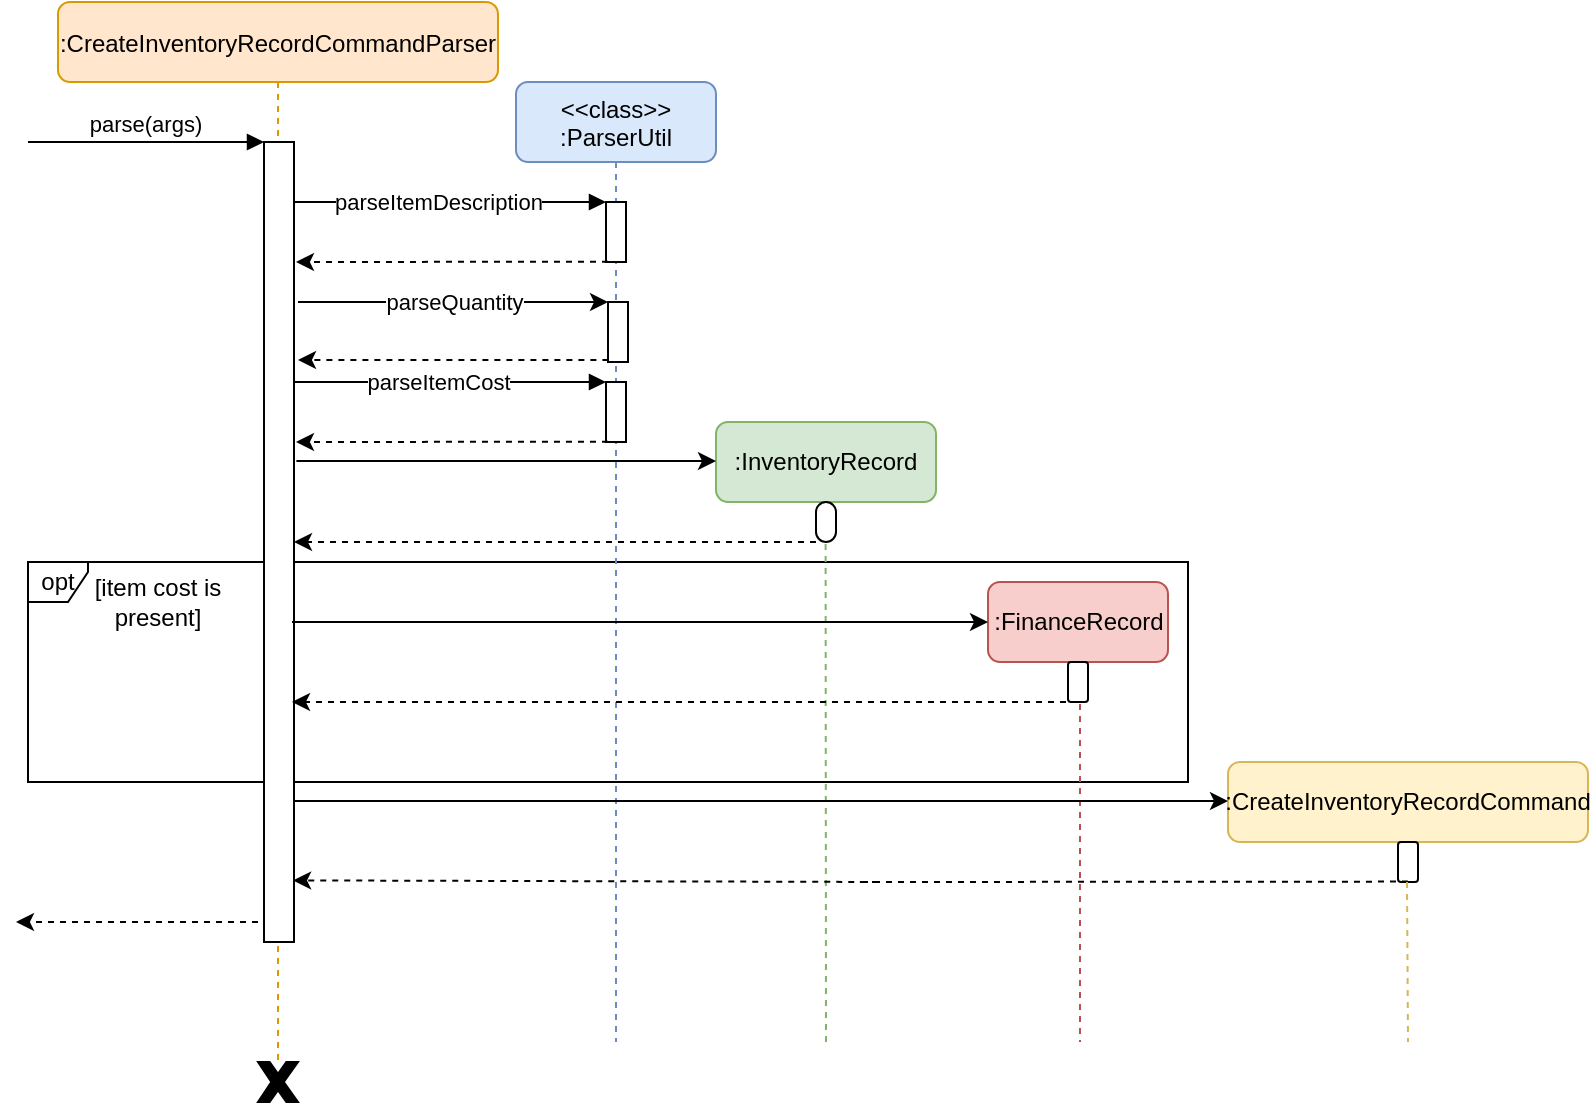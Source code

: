 <mxfile version="13.9.2" type="google"><diagram id="sITt4vUkDLUXsDoE0dCy" name="Page-1"><mxGraphModel dx="1248" dy="677" grid="1" gridSize="10" guides="1" tooltips="1" connect="1" arrows="1" fold="1" page="1" pageScale="1" pageWidth="827" pageHeight="1169" math="0" shadow="0"><root><mxCell id="0"/><mxCell id="1" parent="0"/><mxCell id="GgadTJmhkQhxD4hZTqb6-1" value="opt" style="shape=umlFrame;whiteSpace=wrap;html=1;rounded=1;strokeColor=#000000;gradientColor=none;width=30;height=20;" parent="1" vertex="1"><mxGeometry x="140" y="370" width="580" height="110" as="geometry"/></mxCell><mxCell id="GgadTJmhkQhxD4hZTqb6-2" value=":CreateInventoryRecordCommandParser" style="shape=umlLifeline;perimeter=lifelinePerimeter;container=1;collapsible=0;recursiveResize=0;rounded=1;shadow=0;strokeWidth=1;fillColor=#ffe6cc;strokeColor=#d79b00;" parent="1" vertex="1"><mxGeometry x="155" y="90" width="220" height="530" as="geometry"/></mxCell><mxCell id="GgadTJmhkQhxD4hZTqb6-3" value="" style="points=[];perimeter=orthogonalPerimeter;rounded=0;shadow=0;strokeWidth=1;" parent="GgadTJmhkQhxD4hZTqb6-2" vertex="1"><mxGeometry x="103" y="70" width="15" height="400" as="geometry"/></mxCell><mxCell id="GgadTJmhkQhxD4hZTqb6-4" value="parse(args)" style="verticalAlign=bottom;startArrow=none;endArrow=block;startSize=8;shadow=0;strokeWidth=1;startFill=0;" parent="GgadTJmhkQhxD4hZTqb6-2" target="GgadTJmhkQhxD4hZTqb6-3" edge="1"><mxGeometry relative="1" as="geometry"><mxPoint x="-15" y="70" as="sourcePoint"/></mxGeometry></mxCell><mxCell id="GgadTJmhkQhxD4hZTqb6-5" value="&lt;&lt;class&gt;&gt;&#10;:ParserUtil" style="shape=umlLifeline;perimeter=lifelinePerimeter;container=1;collapsible=0;recursiveResize=0;rounded=1;shadow=0;strokeWidth=1;size=40;fillColor=#dae8fc;strokeColor=#6c8ebf;" parent="1" vertex="1"><mxGeometry x="384" y="130" width="100" height="480" as="geometry"/></mxCell><mxCell id="GgadTJmhkQhxD4hZTqb6-6" value="" style="points=[];perimeter=orthogonalPerimeter;rounded=0;shadow=0;strokeWidth=1;" parent="GgadTJmhkQhxD4hZTqb6-5" vertex="1"><mxGeometry x="45" y="60" width="10" height="30" as="geometry"/></mxCell><mxCell id="GgadTJmhkQhxD4hZTqb6-7" value="" style="points=[];perimeter=orthogonalPerimeter;rounded=0;shadow=0;strokeWidth=1;" parent="GgadTJmhkQhxD4hZTqb6-5" vertex="1"><mxGeometry x="46" y="110" width="10" height="30" as="geometry"/></mxCell><mxCell id="VqqbgLxH_bIC9wCLIHoC-14" value="" style="points=[];perimeter=orthogonalPerimeter;rounded=0;shadow=0;strokeWidth=1;" vertex="1" parent="GgadTJmhkQhxD4hZTqb6-5"><mxGeometry x="45" y="150" width="10" height="30" as="geometry"/></mxCell><mxCell id="VqqbgLxH_bIC9wCLIHoC-15" value="" style="verticalAlign=bottom;endArrow=block;shadow=0;strokeWidth=1;" edge="1" parent="GgadTJmhkQhxD4hZTqb6-5" target="VqqbgLxH_bIC9wCLIHoC-14"><mxGeometry relative="1" as="geometry"><mxPoint x="-111" y="150" as="sourcePoint"/><Array as="points"><mxPoint x="-20" y="150"/></Array></mxGeometry></mxCell><mxCell id="VqqbgLxH_bIC9wCLIHoC-16" value="parseItemCost" style="edgeLabel;html=1;align=center;verticalAlign=middle;resizable=0;points=[];" vertex="1" connectable="0" parent="VqqbgLxH_bIC9wCLIHoC-15"><mxGeometry x="0.161" y="-19" relative="1" as="geometry"><mxPoint x="-19" y="-19" as="offset"/></mxGeometry></mxCell><mxCell id="VqqbgLxH_bIC9wCLIHoC-17" value="" style="endArrow=classic;html=1;dashed=1;exitX=0.1;exitY=0.995;exitDx=0;exitDy=0;exitPerimeter=0;" edge="1" parent="GgadTJmhkQhxD4hZTqb6-5" source="VqqbgLxH_bIC9wCLIHoC-14"><mxGeometry width="50" height="50" relative="1" as="geometry"><mxPoint x="100" y="270" as="sourcePoint"/><mxPoint x="-110" y="180" as="targetPoint"/></mxGeometry></mxCell><mxCell id="GgadTJmhkQhxD4hZTqb6-8" value="" style="verticalAlign=bottom;endArrow=block;shadow=0;strokeWidth=1;" parent="1" source="GgadTJmhkQhxD4hZTqb6-3" target="GgadTJmhkQhxD4hZTqb6-6" edge="1"><mxGeometry relative="1" as="geometry"><mxPoint x="359" y="170" as="sourcePoint"/><Array as="points"><mxPoint x="364" y="190"/></Array></mxGeometry></mxCell><mxCell id="GgadTJmhkQhxD4hZTqb6-9" value="parseItemDescription" style="edgeLabel;html=1;align=center;verticalAlign=middle;resizable=0;points=[];" parent="GgadTJmhkQhxD4hZTqb6-8" vertex="1" connectable="0"><mxGeometry x="0.161" y="-19" relative="1" as="geometry"><mxPoint x="-19" y="-19" as="offset"/></mxGeometry></mxCell><mxCell id="GgadTJmhkQhxD4hZTqb6-10" value="" style="endArrow=classic;html=1;dashed=1;exitX=0.1;exitY=0.995;exitDx=0;exitDy=0;exitPerimeter=0;" parent="1" source="GgadTJmhkQhxD4hZTqb6-6" edge="1"><mxGeometry width="50" height="50" relative="1" as="geometry"><mxPoint x="484" y="310" as="sourcePoint"/><mxPoint x="274" y="220" as="targetPoint"/></mxGeometry></mxCell><mxCell id="GgadTJmhkQhxD4hZTqb6-11" value="" style="endArrow=classic;html=1;" parent="1" target="GgadTJmhkQhxD4hZTqb6-7" edge="1"><mxGeometry width="50" height="50" relative="1" as="geometry"><mxPoint x="275" y="240" as="sourcePoint"/><mxPoint x="535" y="260" as="targetPoint"/><Array as="points"><mxPoint x="405" y="240"/></Array></mxGeometry></mxCell><mxCell id="GgadTJmhkQhxD4hZTqb6-12" value="parseQuantity" style="edgeLabel;html=1;align=center;verticalAlign=middle;resizable=0;points=[];" parent="GgadTJmhkQhxD4hZTqb6-11" vertex="1" connectable="0"><mxGeometry x="0.677" y="-52" relative="1" as="geometry"><mxPoint x="-52" y="-52" as="offset"/></mxGeometry></mxCell><mxCell id="GgadTJmhkQhxD4hZTqb6-13" value="" style="endArrow=classic;html=1;exitX=0.02;exitY=0.967;exitDx=0;exitDy=0;exitPerimeter=0;dashed=1;" parent="1" source="GgadTJmhkQhxD4hZTqb6-7" edge="1"><mxGeometry width="50" height="50" relative="1" as="geometry"><mxPoint x="435" y="291" as="sourcePoint"/><mxPoint x="275" y="269" as="targetPoint"/></mxGeometry></mxCell><mxCell id="GgadTJmhkQhxD4hZTqb6-14" value=":InventoryRecord" style="rounded=1;whiteSpace=wrap;html=1;strokeColor=#82b366;fillColor=#d5e8d4;" parent="1" vertex="1"><mxGeometry x="484" y="300" width="110" height="40" as="geometry"/></mxCell><mxCell id="GgadTJmhkQhxD4hZTqb6-15" value="" style="html=1;points=[];perimeter=orthogonalPerimeter;rounded=1;strokeColor=#000000;gradientColor=none;arcSize=50;" parent="1" vertex="1"><mxGeometry x="534" y="340" width="10" height="20" as="geometry"/></mxCell><mxCell id="GgadTJmhkQhxD4hZTqb6-16" value="" style="endArrow=classic;html=1;" parent="1" edge="1"><mxGeometry width="50" height="50" relative="1" as="geometry"><mxPoint x="274.2" y="319.5" as="sourcePoint"/><mxPoint x="484.0" y="319.5" as="targetPoint"/><Array as="points"><mxPoint x="459.0" y="319.5"/></Array></mxGeometry></mxCell><mxCell id="GgadTJmhkQhxD4hZTqb6-17" value="" style="endArrow=classic;html=1;dashed=1;" parent="1" edge="1"><mxGeometry width="50" height="50" relative="1" as="geometry"><mxPoint x="534" y="360" as="sourcePoint"/><mxPoint x="273" y="360" as="targetPoint"/></mxGeometry></mxCell><mxCell id="GgadTJmhkQhxD4hZTqb6-18" value="" style="endArrow=none;dashed=1;html=1;strokeColor=#82b366;entryX=0.48;entryY=1.01;entryDx=0;entryDy=0;entryPerimeter=0;fillColor=#d5e8d4;" parent="1" target="GgadTJmhkQhxD4hZTqb6-15" edge="1"><mxGeometry width="50" height="50" relative="1" as="geometry"><mxPoint x="539" y="610" as="sourcePoint"/><mxPoint x="534" y="260" as="targetPoint"/></mxGeometry></mxCell><mxCell id="GgadTJmhkQhxD4hZTqb6-19" value=":FinanceRecord" style="html=1;rounded=1;strokeColor=#b85450;fillColor=#f8cecc;" parent="1" vertex="1"><mxGeometry x="620" y="380" width="90" height="40" as="geometry"/></mxCell><mxCell id="GgadTJmhkQhxD4hZTqb6-20" value="" style="endArrow=classic;html=1;strokeColor=#000000;entryX=0;entryY=0.5;entryDx=0;entryDy=0;" parent="1" target="GgadTJmhkQhxD4hZTqb6-19" edge="1"><mxGeometry width="50" height="50" relative="1" as="geometry"><mxPoint x="272" y="400" as="sourcePoint"/><mxPoint x="530" y="300" as="targetPoint"/></mxGeometry></mxCell><mxCell id="GgadTJmhkQhxD4hZTqb6-21" value="" style="endArrow=classic;html=1;strokeColor=#000000;dashed=1;" parent="1" edge="1"><mxGeometry width="50" height="50" relative="1" as="geometry"><mxPoint x="665" y="440" as="sourcePoint"/><mxPoint x="272" y="440" as="targetPoint"/></mxGeometry></mxCell><mxCell id="GgadTJmhkQhxD4hZTqb6-22" value="" style="html=1;points=[];perimeter=orthogonalPerimeter;rounded=1;strokeColor=#000000;gradientColor=none;" parent="1" vertex="1"><mxGeometry x="660" y="420" width="10" height="20" as="geometry"/></mxCell><mxCell id="GgadTJmhkQhxD4hZTqb6-23" value="" style="endArrow=classic;html=1;strokeColor=#000000;dashed=1;" parent="1" target="GgadTJmhkQhxD4hZTqb6-22" edge="1"><mxGeometry width="50" height="50" relative="1" as="geometry"><mxPoint x="670" y="430" as="sourcePoint"/><mxPoint x="270" y="430" as="targetPoint"/></mxGeometry></mxCell><mxCell id="GgadTJmhkQhxD4hZTqb6-24" value="[item cost is present]" style="text;html=1;strokeColor=none;fillColor=none;align=center;verticalAlign=middle;whiteSpace=wrap;rounded=0;" parent="1" vertex="1"><mxGeometry x="170" y="380" width="70" height="20" as="geometry"/></mxCell><mxCell id="GgadTJmhkQhxD4hZTqb6-25" value="" style="endArrow=none;dashed=1;html=1;strokeColor=#b85450;exitX=0.6;exitY=1.05;exitDx=0;exitDy=0;exitPerimeter=0;fillColor=#f8cecc;" parent="1" source="GgadTJmhkQhxD4hZTqb6-22" edge="1"><mxGeometry width="50" height="50" relative="1" as="geometry"><mxPoint x="480" y="340" as="sourcePoint"/><mxPoint x="666" y="610" as="targetPoint"/></mxGeometry></mxCell><mxCell id="GgadTJmhkQhxD4hZTqb6-26" value=":CreateInventoryRecordCommand" style="rounded=1;whiteSpace=wrap;html=1;strokeColor=#d6b656;fillColor=#fff2cc;" parent="1" vertex="1"><mxGeometry x="740" y="470" width="180" height="40" as="geometry"/></mxCell><mxCell id="GgadTJmhkQhxD4hZTqb6-27" value="" style="html=1;points=[];perimeter=orthogonalPerimeter;rounded=1;strokeColor=#000000;gradientColor=none;" parent="1" vertex="1"><mxGeometry x="825" y="510" width="10" height="20" as="geometry"/></mxCell><mxCell id="GgadTJmhkQhxD4hZTqb6-28" value="" style="endArrow=classic;html=1;dashed=1;strokeColor=#000000;exitX=0.5;exitY=0.99;exitDx=0;exitDy=0;exitPerimeter=0;entryX=0.97;entryY=0.923;entryDx=0;entryDy=0;entryPerimeter=0;" parent="1" source="GgadTJmhkQhxD4hZTqb6-27" target="GgadTJmhkQhxD4hZTqb6-3" edge="1"><mxGeometry width="50" height="50" relative="1" as="geometry"><mxPoint x="780" y="530" as="sourcePoint"/><mxPoint x="280" y="530" as="targetPoint"/><Array as="points"><mxPoint x="550" y="530"/><mxPoint x="570" y="530"/></Array></mxGeometry></mxCell><mxCell id="GgadTJmhkQhxD4hZTqb6-29" value="" style="endArrow=classic;html=1;strokeColor=#000000;" parent="1" edge="1"><mxGeometry width="50" height="50" relative="1" as="geometry"><mxPoint x="273" y="489.5" as="sourcePoint"/><mxPoint x="740" y="489.5" as="targetPoint"/></mxGeometry></mxCell><mxCell id="GgadTJmhkQhxD4hZTqb6-30" value="" style="verticalLabelPosition=bottom;verticalAlign=top;html=1;shape=mxgraph.basic.x;rounded=1;strokeColor=#000000;gradientColor=none;fillColor=#000000;" parent="1" vertex="1"><mxGeometry x="255" y="620" width="20" height="20" as="geometry"/></mxCell><mxCell id="GgadTJmhkQhxD4hZTqb6-31" value="" style="endArrow=classic;html=1;dashed=1;" parent="1" edge="1"><mxGeometry width="50" height="50" relative="1" as="geometry"><mxPoint x="255" y="550" as="sourcePoint"/><mxPoint x="134" y="550" as="targetPoint"/></mxGeometry></mxCell><mxCell id="GgadTJmhkQhxD4hZTqb6-32" value="" style="endArrow=none;dashed=1;html=1;strokeColor=#d6b656;exitX=0.6;exitY=1.05;exitDx=0;exitDy=0;exitPerimeter=0;fillColor=#fff2cc;" parent="1" edge="1"><mxGeometry width="50" height="50" relative="1" as="geometry"><mxPoint x="829.5" y="530" as="sourcePoint"/><mxPoint x="830" y="610" as="targetPoint"/></mxGeometry></mxCell></root></mxGraphModel></diagram></mxfile>
